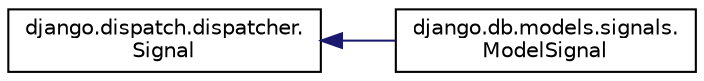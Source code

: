 digraph "Graphical Class Hierarchy"
{
 // LATEX_PDF_SIZE
  edge [fontname="Helvetica",fontsize="10",labelfontname="Helvetica",labelfontsize="10"];
  node [fontname="Helvetica",fontsize="10",shape=record];
  rankdir="LR";
  Node0 [label="django.dispatch.dispatcher.\lSignal",height=0.2,width=0.4,color="black", fillcolor="white", style="filled",URL="$classdjango_1_1dispatch_1_1dispatcher_1_1_signal.html",tooltip=" "];
  Node0 -> Node1 [dir="back",color="midnightblue",fontsize="10",style="solid",fontname="Helvetica"];
  Node1 [label="django.db.models.signals.\lModelSignal",height=0.2,width=0.4,color="black", fillcolor="white", style="filled",URL="$classdjango_1_1db_1_1models_1_1signals_1_1_model_signal.html",tooltip=" "];
}
